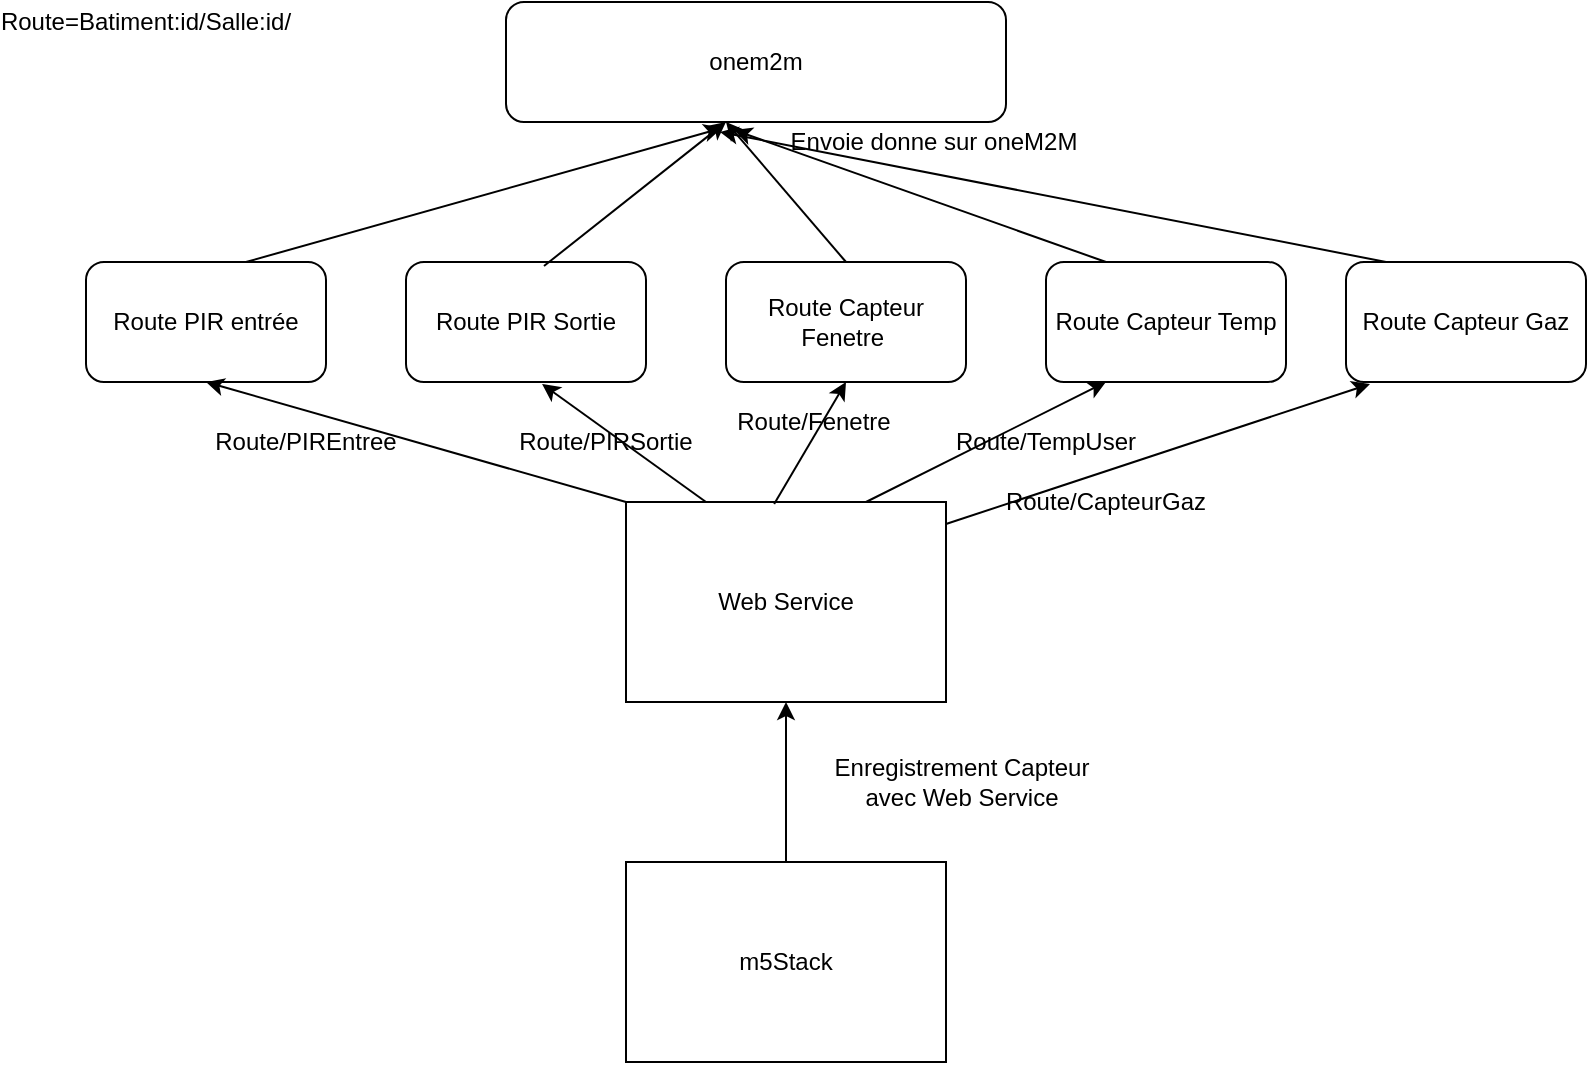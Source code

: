 <mxfile version="14.4.9" type="github">
  <diagram id="JMVW4VKieBPlmQIHoedn" name="Page-1">
    <mxGraphModel dx="1422" dy="762" grid="1" gridSize="10" guides="1" tooltips="1" connect="1" arrows="1" fold="1" page="1" pageScale="1" pageWidth="827" pageHeight="1169" math="0" shadow="0">
      <root>
        <mxCell id="0" />
        <mxCell id="1" parent="0" />
        <mxCell id="Rmg1uCzJ_VwoZsZOOwg5-1" value="m5Stack&lt;br&gt;" style="rounded=0;whiteSpace=wrap;html=1;" vertex="1" parent="1">
          <mxGeometry x="320" y="440" width="160" height="100" as="geometry" />
        </mxCell>
        <mxCell id="B9UC3bmc9mKaYsteaUpU-1" value="Web Service" style="rounded=0;whiteSpace=wrap;html=1;" vertex="1" parent="1">
          <mxGeometry x="320" y="260" width="160" height="100" as="geometry" />
        </mxCell>
        <mxCell id="Rmg1uCzJ_VwoZsZOOwg5-3" value="" style="endArrow=classic;html=1;entryX=0.5;entryY=1;entryDx=0;entryDy=0;exitX=0.5;exitY=0;exitDx=0;exitDy=0;" edge="1" parent="1" source="Rmg1uCzJ_VwoZsZOOwg5-1" target="B9UC3bmc9mKaYsteaUpU-1">
          <mxGeometry width="50" height="50" relative="1" as="geometry">
            <mxPoint x="390" y="410" as="sourcePoint" />
            <mxPoint x="440" y="360" as="targetPoint" />
          </mxGeometry>
        </mxCell>
        <mxCell id="Rmg1uCzJ_VwoZsZOOwg5-4" value="Enregistrement Capteur avec Web Service" style="text;html=1;strokeColor=none;fillColor=none;align=center;verticalAlign=middle;whiteSpace=wrap;rounded=0;" vertex="1" parent="1">
          <mxGeometry x="410" y="390" width="156" height="20" as="geometry" />
        </mxCell>
        <mxCell id="Rmg1uCzJ_VwoZsZOOwg5-5" value="Route PIR entrée" style="rounded=1;whiteSpace=wrap;html=1;" vertex="1" parent="1">
          <mxGeometry x="50" y="140" width="120" height="60" as="geometry" />
        </mxCell>
        <mxCell id="Rmg1uCzJ_VwoZsZOOwg5-6" value="Route PIR Sortie" style="rounded=1;whiteSpace=wrap;html=1;" vertex="1" parent="1">
          <mxGeometry x="210" y="140" width="120" height="60" as="geometry" />
        </mxCell>
        <mxCell id="Rmg1uCzJ_VwoZsZOOwg5-7" value="Route Capteur Fenetre&amp;nbsp;" style="rounded=1;whiteSpace=wrap;html=1;" vertex="1" parent="1">
          <mxGeometry x="370" y="140" width="120" height="60" as="geometry" />
        </mxCell>
        <mxCell id="Rmg1uCzJ_VwoZsZOOwg5-8" value="onem2m" style="rounded=1;whiteSpace=wrap;html=1;" vertex="1" parent="1">
          <mxGeometry x="260" y="10" width="250" height="60" as="geometry" />
        </mxCell>
        <mxCell id="Rmg1uCzJ_VwoZsZOOwg5-9" value="Route Capteur Gaz" style="rounded=1;whiteSpace=wrap;html=1;" vertex="1" parent="1">
          <mxGeometry x="680" y="140" width="120" height="60" as="geometry" />
        </mxCell>
        <mxCell id="Rmg1uCzJ_VwoZsZOOwg5-10" value="Route Capteur Temp" style="rounded=1;whiteSpace=wrap;html=1;" vertex="1" parent="1">
          <mxGeometry x="530" y="140" width="120" height="60" as="geometry" />
        </mxCell>
        <mxCell id="Rmg1uCzJ_VwoZsZOOwg5-11" value="" style="endArrow=classic;html=1;exitX=0;exitY=0;exitDx=0;exitDy=0;entryX=0.5;entryY=1;entryDx=0;entryDy=0;" edge="1" parent="1" source="B9UC3bmc9mKaYsteaUpU-1" target="Rmg1uCzJ_VwoZsZOOwg5-5">
          <mxGeometry width="50" height="50" relative="1" as="geometry">
            <mxPoint x="220" y="290" as="sourcePoint" />
            <mxPoint x="270" y="240" as="targetPoint" />
          </mxGeometry>
        </mxCell>
        <mxCell id="Rmg1uCzJ_VwoZsZOOwg5-12" value="Route/PIREntree" style="text;html=1;strokeColor=none;fillColor=none;align=center;verticalAlign=middle;whiteSpace=wrap;rounded=0;" vertex="1" parent="1">
          <mxGeometry x="140" y="220" width="40" height="20" as="geometry" />
        </mxCell>
        <mxCell id="Rmg1uCzJ_VwoZsZOOwg5-15" value="Route=Batiment:id/Salle:id/" style="text;html=1;strokeColor=none;fillColor=none;align=center;verticalAlign=middle;whiteSpace=wrap;rounded=0;" vertex="1" parent="1">
          <mxGeometry x="60" y="10" width="40" height="20" as="geometry" />
        </mxCell>
        <mxCell id="Rmg1uCzJ_VwoZsZOOwg5-16" value="" style="endArrow=classic;html=1;entryX=0.567;entryY=1.017;entryDx=0;entryDy=0;entryPerimeter=0;exitX=0.25;exitY=0;exitDx=0;exitDy=0;" edge="1" parent="1" source="B9UC3bmc9mKaYsteaUpU-1" target="Rmg1uCzJ_VwoZsZOOwg5-6">
          <mxGeometry width="50" height="50" relative="1" as="geometry">
            <mxPoint x="390" y="380" as="sourcePoint" />
            <mxPoint x="440" y="330" as="targetPoint" />
          </mxGeometry>
        </mxCell>
        <mxCell id="Rmg1uCzJ_VwoZsZOOwg5-17" value="" style="endArrow=classic;html=1;entryX=0.5;entryY=1;entryDx=0;entryDy=0;exitX=0.463;exitY=0.01;exitDx=0;exitDy=0;exitPerimeter=0;" edge="1" parent="1" source="B9UC3bmc9mKaYsteaUpU-1" target="Rmg1uCzJ_VwoZsZOOwg5-7">
          <mxGeometry width="50" height="50" relative="1" as="geometry">
            <mxPoint x="390" y="250" as="sourcePoint" />
            <mxPoint x="440" y="200" as="targetPoint" />
          </mxGeometry>
        </mxCell>
        <mxCell id="Rmg1uCzJ_VwoZsZOOwg5-18" value="" style="endArrow=classic;html=1;entryX=0.25;entryY=1;entryDx=0;entryDy=0;exitX=0.75;exitY=0;exitDx=0;exitDy=0;" edge="1" parent="1" source="B9UC3bmc9mKaYsteaUpU-1" target="Rmg1uCzJ_VwoZsZOOwg5-10">
          <mxGeometry width="50" height="50" relative="1" as="geometry">
            <mxPoint x="500" y="280" as="sourcePoint" />
            <mxPoint x="570" y="240" as="targetPoint" />
          </mxGeometry>
        </mxCell>
        <mxCell id="Rmg1uCzJ_VwoZsZOOwg5-19" value="" style="endArrow=classic;html=1;entryX=0.1;entryY=1.017;entryDx=0;entryDy=0;entryPerimeter=0;exitX=1;exitY=0.11;exitDx=0;exitDy=0;exitPerimeter=0;" edge="1" parent="1" source="B9UC3bmc9mKaYsteaUpU-1" target="Rmg1uCzJ_VwoZsZOOwg5-9">
          <mxGeometry width="50" height="50" relative="1" as="geometry">
            <mxPoint x="600" y="300" as="sourcePoint" />
            <mxPoint x="650" y="250" as="targetPoint" />
          </mxGeometry>
        </mxCell>
        <mxCell id="Rmg1uCzJ_VwoZsZOOwg5-21" value="Route/PIRSortie" style="text;html=1;strokeColor=none;fillColor=none;align=center;verticalAlign=middle;whiteSpace=wrap;rounded=0;" vertex="1" parent="1">
          <mxGeometry x="290" y="220" width="40" height="20" as="geometry" />
        </mxCell>
        <mxCell id="Rmg1uCzJ_VwoZsZOOwg5-24" value="Route/Fenetre" style="text;html=1;strokeColor=none;fillColor=none;align=center;verticalAlign=middle;whiteSpace=wrap;rounded=0;" vertex="1" parent="1">
          <mxGeometry x="394" y="210" width="40" height="20" as="geometry" />
        </mxCell>
        <mxCell id="Rmg1uCzJ_VwoZsZOOwg5-25" value="Route/TempUser" style="text;html=1;strokeColor=none;fillColor=none;align=center;verticalAlign=middle;whiteSpace=wrap;rounded=0;" vertex="1" parent="1">
          <mxGeometry x="510" y="220" width="40" height="20" as="geometry" />
        </mxCell>
        <mxCell id="Rmg1uCzJ_VwoZsZOOwg5-26" value="Route/CapteurGaz" style="text;html=1;strokeColor=none;fillColor=none;align=center;verticalAlign=middle;whiteSpace=wrap;rounded=0;" vertex="1" parent="1">
          <mxGeometry x="540" y="250" width="40" height="20" as="geometry" />
        </mxCell>
        <mxCell id="Rmg1uCzJ_VwoZsZOOwg5-29" value="" style="endArrow=classic;html=1;entryX=0.432;entryY=1.05;entryDx=0;entryDy=0;entryPerimeter=0;" edge="1" parent="1" target="Rmg1uCzJ_VwoZsZOOwg5-8">
          <mxGeometry width="50" height="50" relative="1" as="geometry">
            <mxPoint x="130" y="140" as="sourcePoint" />
            <mxPoint x="180" y="90" as="targetPoint" />
          </mxGeometry>
        </mxCell>
        <mxCell id="Rmg1uCzJ_VwoZsZOOwg5-30" value="" style="endArrow=classic;html=1;entryX=0.44;entryY=1;entryDx=0;entryDy=0;entryPerimeter=0;exitX=0.575;exitY=0.033;exitDx=0;exitDy=0;exitPerimeter=0;" edge="1" parent="1" source="Rmg1uCzJ_VwoZsZOOwg5-6" target="Rmg1uCzJ_VwoZsZOOwg5-8">
          <mxGeometry width="50" height="50" relative="1" as="geometry">
            <mxPoint x="340" y="130" as="sourcePoint" />
            <mxPoint x="390" y="80" as="targetPoint" />
          </mxGeometry>
        </mxCell>
        <mxCell id="Rmg1uCzJ_VwoZsZOOwg5-31" value="" style="endArrow=classic;html=1;entryX=0.44;entryY=1;entryDx=0;entryDy=0;entryPerimeter=0;exitX=0.5;exitY=0;exitDx=0;exitDy=0;" edge="1" parent="1" source="Rmg1uCzJ_VwoZsZOOwg5-7" target="Rmg1uCzJ_VwoZsZOOwg5-8">
          <mxGeometry width="50" height="50" relative="1" as="geometry">
            <mxPoint x="230" y="370" as="sourcePoint" />
            <mxPoint x="280" y="320" as="targetPoint" />
          </mxGeometry>
        </mxCell>
        <mxCell id="Rmg1uCzJ_VwoZsZOOwg5-32" value="" style="endArrow=classic;html=1;entryX=0.456;entryY=1.067;entryDx=0;entryDy=0;entryPerimeter=0;exitX=0.25;exitY=0;exitDx=0;exitDy=0;" edge="1" parent="1" source="Rmg1uCzJ_VwoZsZOOwg5-10" target="Rmg1uCzJ_VwoZsZOOwg5-8">
          <mxGeometry width="50" height="50" relative="1" as="geometry">
            <mxPoint x="560" y="130" as="sourcePoint" />
            <mxPoint x="610" y="80" as="targetPoint" />
          </mxGeometry>
        </mxCell>
        <mxCell id="Rmg1uCzJ_VwoZsZOOwg5-34" value="" style="endArrow=classic;html=1;entryX=0.428;entryY=1.083;entryDx=0;entryDy=0;entryPerimeter=0;exitX=0.167;exitY=0;exitDx=0;exitDy=0;exitPerimeter=0;" edge="1" parent="1" source="Rmg1uCzJ_VwoZsZOOwg5-9" target="Rmg1uCzJ_VwoZsZOOwg5-8">
          <mxGeometry width="50" height="50" relative="1" as="geometry">
            <mxPoint x="570" y="130" as="sourcePoint" />
            <mxPoint x="620" y="80" as="targetPoint" />
          </mxGeometry>
        </mxCell>
        <mxCell id="Rmg1uCzJ_VwoZsZOOwg5-35" value="Envoie donne sur oneM2M" style="text;html=1;strokeColor=none;fillColor=none;align=center;verticalAlign=middle;whiteSpace=wrap;rounded=0;" vertex="1" parent="1">
          <mxGeometry x="394" y="70" width="160" height="20" as="geometry" />
        </mxCell>
      </root>
    </mxGraphModel>
  </diagram>
</mxfile>
